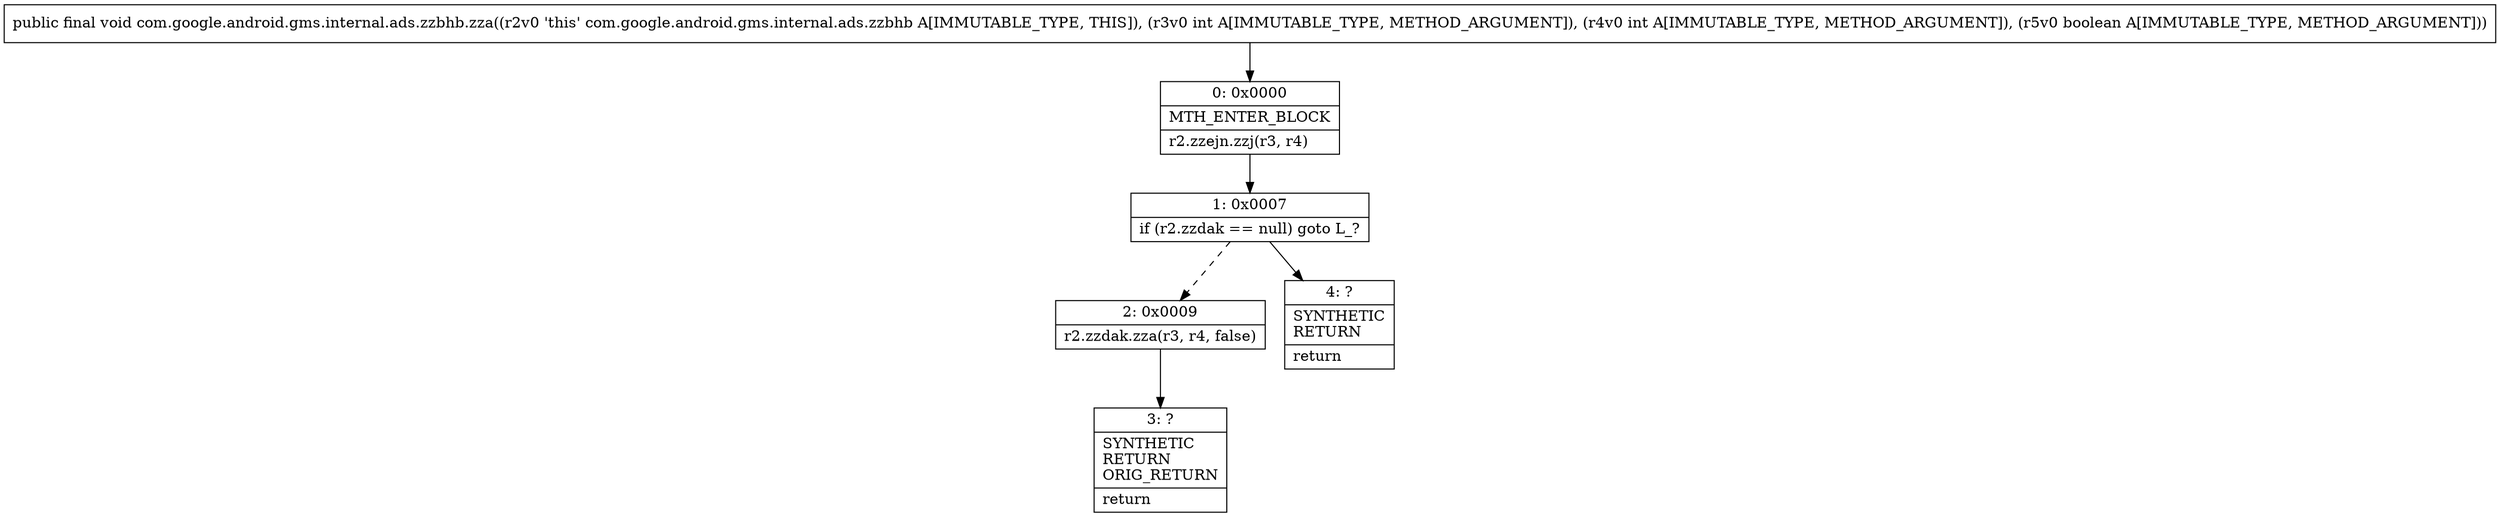 digraph "CFG forcom.google.android.gms.internal.ads.zzbhb.zza(IIZ)V" {
Node_0 [shape=record,label="{0\:\ 0x0000|MTH_ENTER_BLOCK\l|r2.zzejn.zzj(r3, r4)\l}"];
Node_1 [shape=record,label="{1\:\ 0x0007|if (r2.zzdak == null) goto L_?\l}"];
Node_2 [shape=record,label="{2\:\ 0x0009|r2.zzdak.zza(r3, r4, false)\l}"];
Node_3 [shape=record,label="{3\:\ ?|SYNTHETIC\lRETURN\lORIG_RETURN\l|return\l}"];
Node_4 [shape=record,label="{4\:\ ?|SYNTHETIC\lRETURN\l|return\l}"];
MethodNode[shape=record,label="{public final void com.google.android.gms.internal.ads.zzbhb.zza((r2v0 'this' com.google.android.gms.internal.ads.zzbhb A[IMMUTABLE_TYPE, THIS]), (r3v0 int A[IMMUTABLE_TYPE, METHOD_ARGUMENT]), (r4v0 int A[IMMUTABLE_TYPE, METHOD_ARGUMENT]), (r5v0 boolean A[IMMUTABLE_TYPE, METHOD_ARGUMENT])) }"];
MethodNode -> Node_0;
Node_0 -> Node_1;
Node_1 -> Node_2[style=dashed];
Node_1 -> Node_4;
Node_2 -> Node_3;
}

